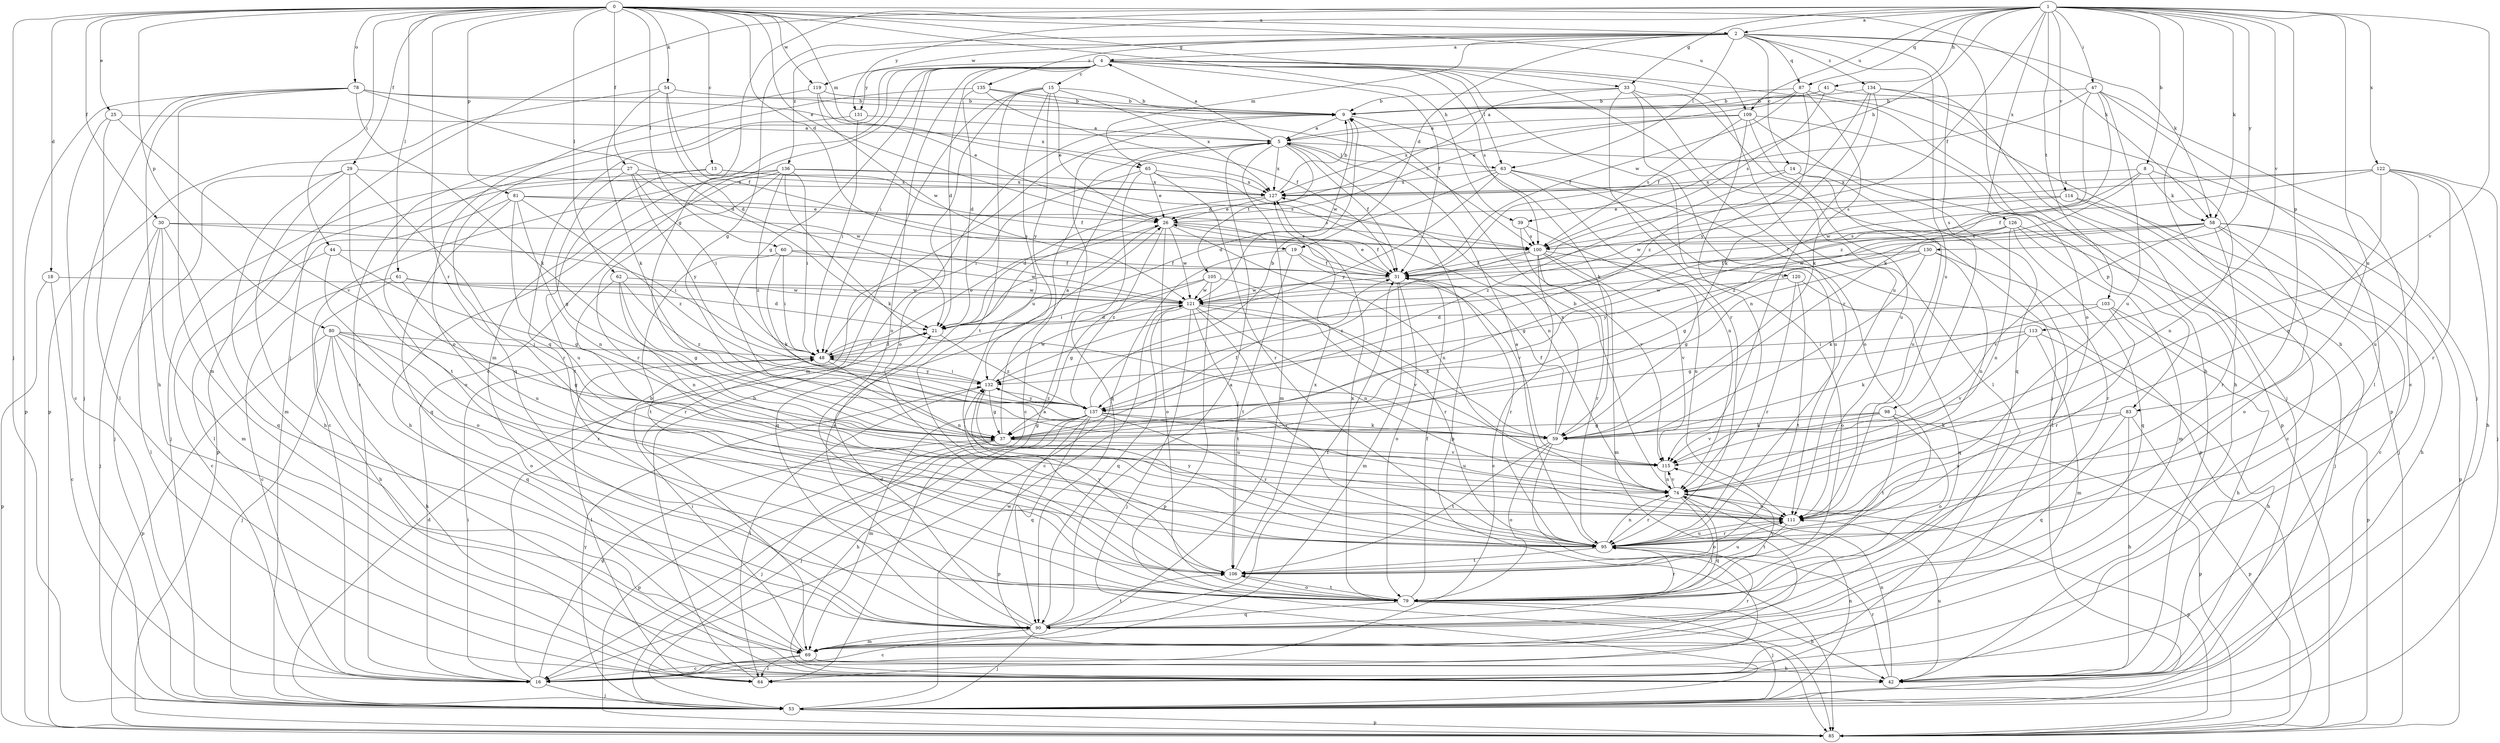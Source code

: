 strict digraph  {
0;
1;
2;
4;
5;
8;
9;
13;
14;
15;
16;
18;
19;
21;
25;
26;
27;
29;
30;
31;
33;
37;
39;
41;
42;
44;
47;
48;
53;
54;
58;
59;
60;
61;
62;
63;
64;
65;
69;
74;
78;
79;
80;
81;
83;
85;
87;
90;
95;
98;
100;
103;
105;
106;
109;
111;
113;
114;
115;
119;
120;
121;
122;
126;
127;
130;
131;
132;
134;
135;
136;
137;
0 -> 2  [label=a];
0 -> 13  [label=c];
0 -> 18  [label=d];
0 -> 19  [label=d];
0 -> 25  [label=e];
0 -> 26  [label=e];
0 -> 27  [label=f];
0 -> 29  [label=f];
0 -> 30  [label=f];
0 -> 33  [label=g];
0 -> 39  [label=h];
0 -> 44  [label=i];
0 -> 53  [label=j];
0 -> 54  [label=k];
0 -> 58  [label=k];
0 -> 60  [label=l];
0 -> 61  [label=l];
0 -> 62  [label=l];
0 -> 65  [label=m];
0 -> 78  [label=o];
0 -> 80  [label=p];
0 -> 81  [label=p];
0 -> 95  [label=r];
0 -> 109  [label=u];
0 -> 119  [label=w];
1 -> 2  [label=a];
1 -> 8  [label=b];
1 -> 31  [label=f];
1 -> 33  [label=g];
1 -> 37  [label=g];
1 -> 39  [label=h];
1 -> 41  [label=h];
1 -> 42  [label=h];
1 -> 47  [label=i];
1 -> 53  [label=j];
1 -> 58  [label=k];
1 -> 83  [label=p];
1 -> 87  [label=q];
1 -> 103  [label=t];
1 -> 109  [label=u];
1 -> 111  [label=u];
1 -> 113  [label=v];
1 -> 114  [label=v];
1 -> 115  [label=v];
1 -> 122  [label=x];
1 -> 126  [label=x];
1 -> 130  [label=y];
1 -> 131  [label=y];
2 -> 4  [label=a];
2 -> 14  [label=c];
2 -> 19  [label=d];
2 -> 37  [label=g];
2 -> 58  [label=k];
2 -> 63  [label=l];
2 -> 65  [label=m];
2 -> 79  [label=o];
2 -> 87  [label=q];
2 -> 98  [label=s];
2 -> 111  [label=u];
2 -> 119  [label=w];
2 -> 134  [label=z];
2 -> 135  [label=z];
2 -> 136  [label=z];
4 -> 15  [label=c];
4 -> 16  [label=c];
4 -> 21  [label=d];
4 -> 31  [label=f];
4 -> 37  [label=g];
4 -> 42  [label=h];
4 -> 48  [label=i];
4 -> 63  [label=l];
4 -> 69  [label=m];
4 -> 79  [label=o];
4 -> 90  [label=q];
4 -> 95  [label=r];
4 -> 100  [label=s];
4 -> 111  [label=u];
4 -> 120  [label=w];
4 -> 131  [label=y];
5 -> 4  [label=a];
5 -> 16  [label=c];
5 -> 31  [label=f];
5 -> 63  [label=l];
5 -> 69  [label=m];
5 -> 83  [label=p];
5 -> 85  [label=p];
5 -> 105  [label=t];
5 -> 127  [label=x];
8 -> 58  [label=k];
8 -> 74  [label=n];
8 -> 121  [label=w];
8 -> 127  [label=x];
8 -> 137  [label=z];
9 -> 5  [label=a];
9 -> 59  [label=k];
9 -> 121  [label=w];
13 -> 31  [label=f];
13 -> 53  [label=j];
13 -> 106  [label=t];
13 -> 127  [label=x];
14 -> 64  [label=l];
14 -> 111  [label=u];
14 -> 127  [label=x];
14 -> 137  [label=z];
15 -> 9  [label=b];
15 -> 26  [label=e];
15 -> 69  [label=m];
15 -> 79  [label=o];
15 -> 106  [label=t];
15 -> 111  [label=u];
15 -> 127  [label=x];
15 -> 132  [label=y];
16 -> 9  [label=b];
16 -> 37  [label=g];
16 -> 48  [label=i];
16 -> 53  [label=j];
18 -> 16  [label=c];
18 -> 85  [label=p];
18 -> 121  [label=w];
19 -> 16  [label=c];
19 -> 31  [label=f];
19 -> 106  [label=t];
19 -> 115  [label=v];
21 -> 48  [label=i];
21 -> 137  [label=z];
25 -> 5  [label=a];
25 -> 16  [label=c];
25 -> 64  [label=l];
25 -> 115  [label=v];
26 -> 31  [label=f];
26 -> 74  [label=n];
26 -> 79  [label=o];
26 -> 90  [label=q];
26 -> 100  [label=s];
26 -> 121  [label=w];
26 -> 137  [label=z];
27 -> 37  [label=g];
27 -> 48  [label=i];
27 -> 79  [label=o];
27 -> 121  [label=w];
27 -> 127  [label=x];
27 -> 132  [label=y];
29 -> 42  [label=h];
29 -> 53  [label=j];
29 -> 69  [label=m];
29 -> 95  [label=r];
29 -> 106  [label=t];
29 -> 127  [label=x];
30 -> 48  [label=i];
30 -> 53  [label=j];
30 -> 64  [label=l];
30 -> 69  [label=m];
30 -> 90  [label=q];
30 -> 100  [label=s];
31 -> 26  [label=e];
31 -> 69  [label=m];
31 -> 79  [label=o];
31 -> 95  [label=r];
31 -> 121  [label=w];
33 -> 9  [label=b];
33 -> 21  [label=d];
33 -> 53  [label=j];
33 -> 64  [label=l];
33 -> 79  [label=o];
33 -> 95  [label=r];
37 -> 5  [label=a];
37 -> 31  [label=f];
37 -> 53  [label=j];
37 -> 85  [label=p];
37 -> 115  [label=v];
39 -> 100  [label=s];
39 -> 111  [label=u];
39 -> 115  [label=v];
41 -> 5  [label=a];
41 -> 9  [label=b];
41 -> 53  [label=j];
41 -> 100  [label=s];
42 -> 74  [label=n];
42 -> 95  [label=r];
42 -> 111  [label=u];
44 -> 16  [label=c];
44 -> 31  [label=f];
44 -> 37  [label=g];
44 -> 79  [label=o];
47 -> 9  [label=b];
47 -> 16  [label=c];
47 -> 31  [label=f];
47 -> 59  [label=k];
47 -> 64  [label=l];
47 -> 111  [label=u];
47 -> 137  [label=z];
48 -> 21  [label=d];
48 -> 26  [label=e];
48 -> 64  [label=l];
48 -> 74  [label=n];
48 -> 132  [label=y];
53 -> 21  [label=d];
53 -> 74  [label=n];
53 -> 85  [label=p];
53 -> 121  [label=w];
53 -> 132  [label=y];
54 -> 9  [label=b];
54 -> 21  [label=d];
54 -> 31  [label=f];
54 -> 59  [label=k];
54 -> 85  [label=p];
58 -> 16  [label=c];
58 -> 37  [label=g];
58 -> 42  [label=h];
58 -> 79  [label=o];
58 -> 85  [label=p];
58 -> 95  [label=r];
58 -> 100  [label=s];
58 -> 115  [label=v];
58 -> 121  [label=w];
59 -> 31  [label=f];
59 -> 64  [label=l];
59 -> 79  [label=o];
59 -> 106  [label=t];
59 -> 127  [label=x];
60 -> 31  [label=f];
60 -> 48  [label=i];
60 -> 59  [label=k];
60 -> 106  [label=t];
60 -> 121  [label=w];
61 -> 16  [label=c];
61 -> 21  [label=d];
61 -> 42  [label=h];
61 -> 111  [label=u];
61 -> 121  [label=w];
62 -> 37  [label=g];
62 -> 74  [label=n];
62 -> 95  [label=r];
62 -> 121  [label=w];
62 -> 137  [label=z];
63 -> 21  [label=d];
63 -> 74  [label=n];
63 -> 85  [label=p];
63 -> 111  [label=u];
63 -> 127  [label=x];
63 -> 132  [label=y];
64 -> 5  [label=a];
64 -> 9  [label=b];
65 -> 26  [label=e];
65 -> 48  [label=i];
65 -> 74  [label=n];
65 -> 90  [label=q];
65 -> 95  [label=r];
65 -> 127  [label=x];
69 -> 16  [label=c];
69 -> 42  [label=h];
69 -> 48  [label=i];
69 -> 64  [label=l];
69 -> 95  [label=r];
74 -> 9  [label=b];
74 -> 79  [label=o];
74 -> 85  [label=p];
74 -> 90  [label=q];
74 -> 95  [label=r];
74 -> 111  [label=u];
74 -> 115  [label=v];
78 -> 9  [label=b];
78 -> 21  [label=d];
78 -> 42  [label=h];
78 -> 53  [label=j];
78 -> 59  [label=k];
78 -> 69  [label=m];
78 -> 85  [label=p];
78 -> 127  [label=x];
79 -> 31  [label=f];
79 -> 42  [label=h];
79 -> 53  [label=j];
79 -> 90  [label=q];
79 -> 95  [label=r];
79 -> 106  [label=t];
79 -> 115  [label=v];
79 -> 127  [label=x];
80 -> 37  [label=g];
80 -> 42  [label=h];
80 -> 48  [label=i];
80 -> 53  [label=j];
80 -> 79  [label=o];
80 -> 85  [label=p];
80 -> 90  [label=q];
80 -> 95  [label=r];
81 -> 26  [label=e];
81 -> 64  [label=l];
81 -> 74  [label=n];
81 -> 90  [label=q];
81 -> 100  [label=s];
81 -> 111  [label=u];
81 -> 137  [label=z];
83 -> 42  [label=h];
83 -> 59  [label=k];
83 -> 85  [label=p];
83 -> 90  [label=q];
83 -> 111  [label=u];
87 -> 9  [label=b];
87 -> 26  [label=e];
87 -> 31  [label=f];
87 -> 59  [label=k];
87 -> 85  [label=p];
87 -> 132  [label=y];
90 -> 5  [label=a];
90 -> 16  [label=c];
90 -> 21  [label=d];
90 -> 26  [label=e];
90 -> 31  [label=f];
90 -> 53  [label=j];
90 -> 69  [label=m];
90 -> 106  [label=t];
95 -> 5  [label=a];
95 -> 74  [label=n];
95 -> 106  [label=t];
95 -> 111  [label=u];
95 -> 132  [label=y];
98 -> 37  [label=g];
98 -> 59  [label=k];
98 -> 79  [label=o];
98 -> 85  [label=p];
98 -> 106  [label=t];
98 -> 115  [label=v];
100 -> 16  [label=c];
100 -> 31  [label=f];
100 -> 69  [label=m];
100 -> 79  [label=o];
100 -> 95  [label=r];
100 -> 115  [label=v];
100 -> 137  [label=z];
103 -> 21  [label=d];
103 -> 37  [label=g];
103 -> 42  [label=h];
103 -> 85  [label=p];
103 -> 95  [label=r];
105 -> 37  [label=g];
105 -> 48  [label=i];
105 -> 85  [label=p];
105 -> 95  [label=r];
105 -> 121  [label=w];
106 -> 79  [label=o];
106 -> 111  [label=u];
106 -> 127  [label=x];
106 -> 132  [label=y];
109 -> 5  [label=a];
109 -> 74  [label=n];
109 -> 85  [label=p];
109 -> 90  [label=q];
109 -> 100  [label=s];
109 -> 111  [label=u];
109 -> 127  [label=x];
111 -> 95  [label=r];
111 -> 106  [label=t];
113 -> 42  [label=h];
113 -> 48  [label=i];
113 -> 59  [label=k];
113 -> 69  [label=m];
113 -> 115  [label=v];
114 -> 16  [label=c];
114 -> 26  [label=e];
114 -> 53  [label=j];
114 -> 121  [label=w];
115 -> 74  [label=n];
119 -> 9  [label=b];
119 -> 26  [label=e];
119 -> 79  [label=o];
119 -> 121  [label=w];
120 -> 90  [label=q];
120 -> 95  [label=r];
120 -> 106  [label=t];
120 -> 121  [label=w];
121 -> 21  [label=d];
121 -> 53  [label=j];
121 -> 59  [label=k];
121 -> 74  [label=n];
121 -> 90  [label=q];
121 -> 95  [label=r];
121 -> 106  [label=t];
121 -> 115  [label=v];
122 -> 31  [label=f];
122 -> 42  [label=h];
122 -> 53  [label=j];
122 -> 74  [label=n];
122 -> 95  [label=r];
122 -> 100  [label=s];
122 -> 111  [label=u];
122 -> 127  [label=x];
126 -> 31  [label=f];
126 -> 37  [label=g];
126 -> 53  [label=j];
126 -> 69  [label=m];
126 -> 74  [label=n];
126 -> 90  [label=q];
126 -> 100  [label=s];
127 -> 9  [label=b];
127 -> 21  [label=d];
127 -> 26  [label=e];
130 -> 31  [label=f];
130 -> 37  [label=g];
130 -> 59  [label=k];
130 -> 74  [label=n];
130 -> 95  [label=r];
130 -> 132  [label=y];
131 -> 5  [label=a];
131 -> 48  [label=i];
131 -> 90  [label=q];
132 -> 37  [label=g];
132 -> 48  [label=i];
132 -> 64  [label=l];
132 -> 111  [label=u];
132 -> 121  [label=w];
132 -> 137  [label=z];
134 -> 9  [label=b];
134 -> 42  [label=h];
134 -> 53  [label=j];
134 -> 59  [label=k];
134 -> 115  [label=v];
134 -> 137  [label=z];
135 -> 9  [label=b];
135 -> 16  [label=c];
135 -> 21  [label=d];
135 -> 31  [label=f];
135 -> 100  [label=s];
136 -> 16  [label=c];
136 -> 42  [label=h];
136 -> 48  [label=i];
136 -> 59  [label=k];
136 -> 85  [label=p];
136 -> 95  [label=r];
136 -> 100  [label=s];
136 -> 127  [label=x];
136 -> 137  [label=z];
137 -> 9  [label=b];
137 -> 37  [label=g];
137 -> 42  [label=h];
137 -> 53  [label=j];
137 -> 59  [label=k];
137 -> 69  [label=m];
137 -> 85  [label=p];
137 -> 90  [label=q];
137 -> 95  [label=r];
137 -> 111  [label=u];
137 -> 132  [label=y];
}
